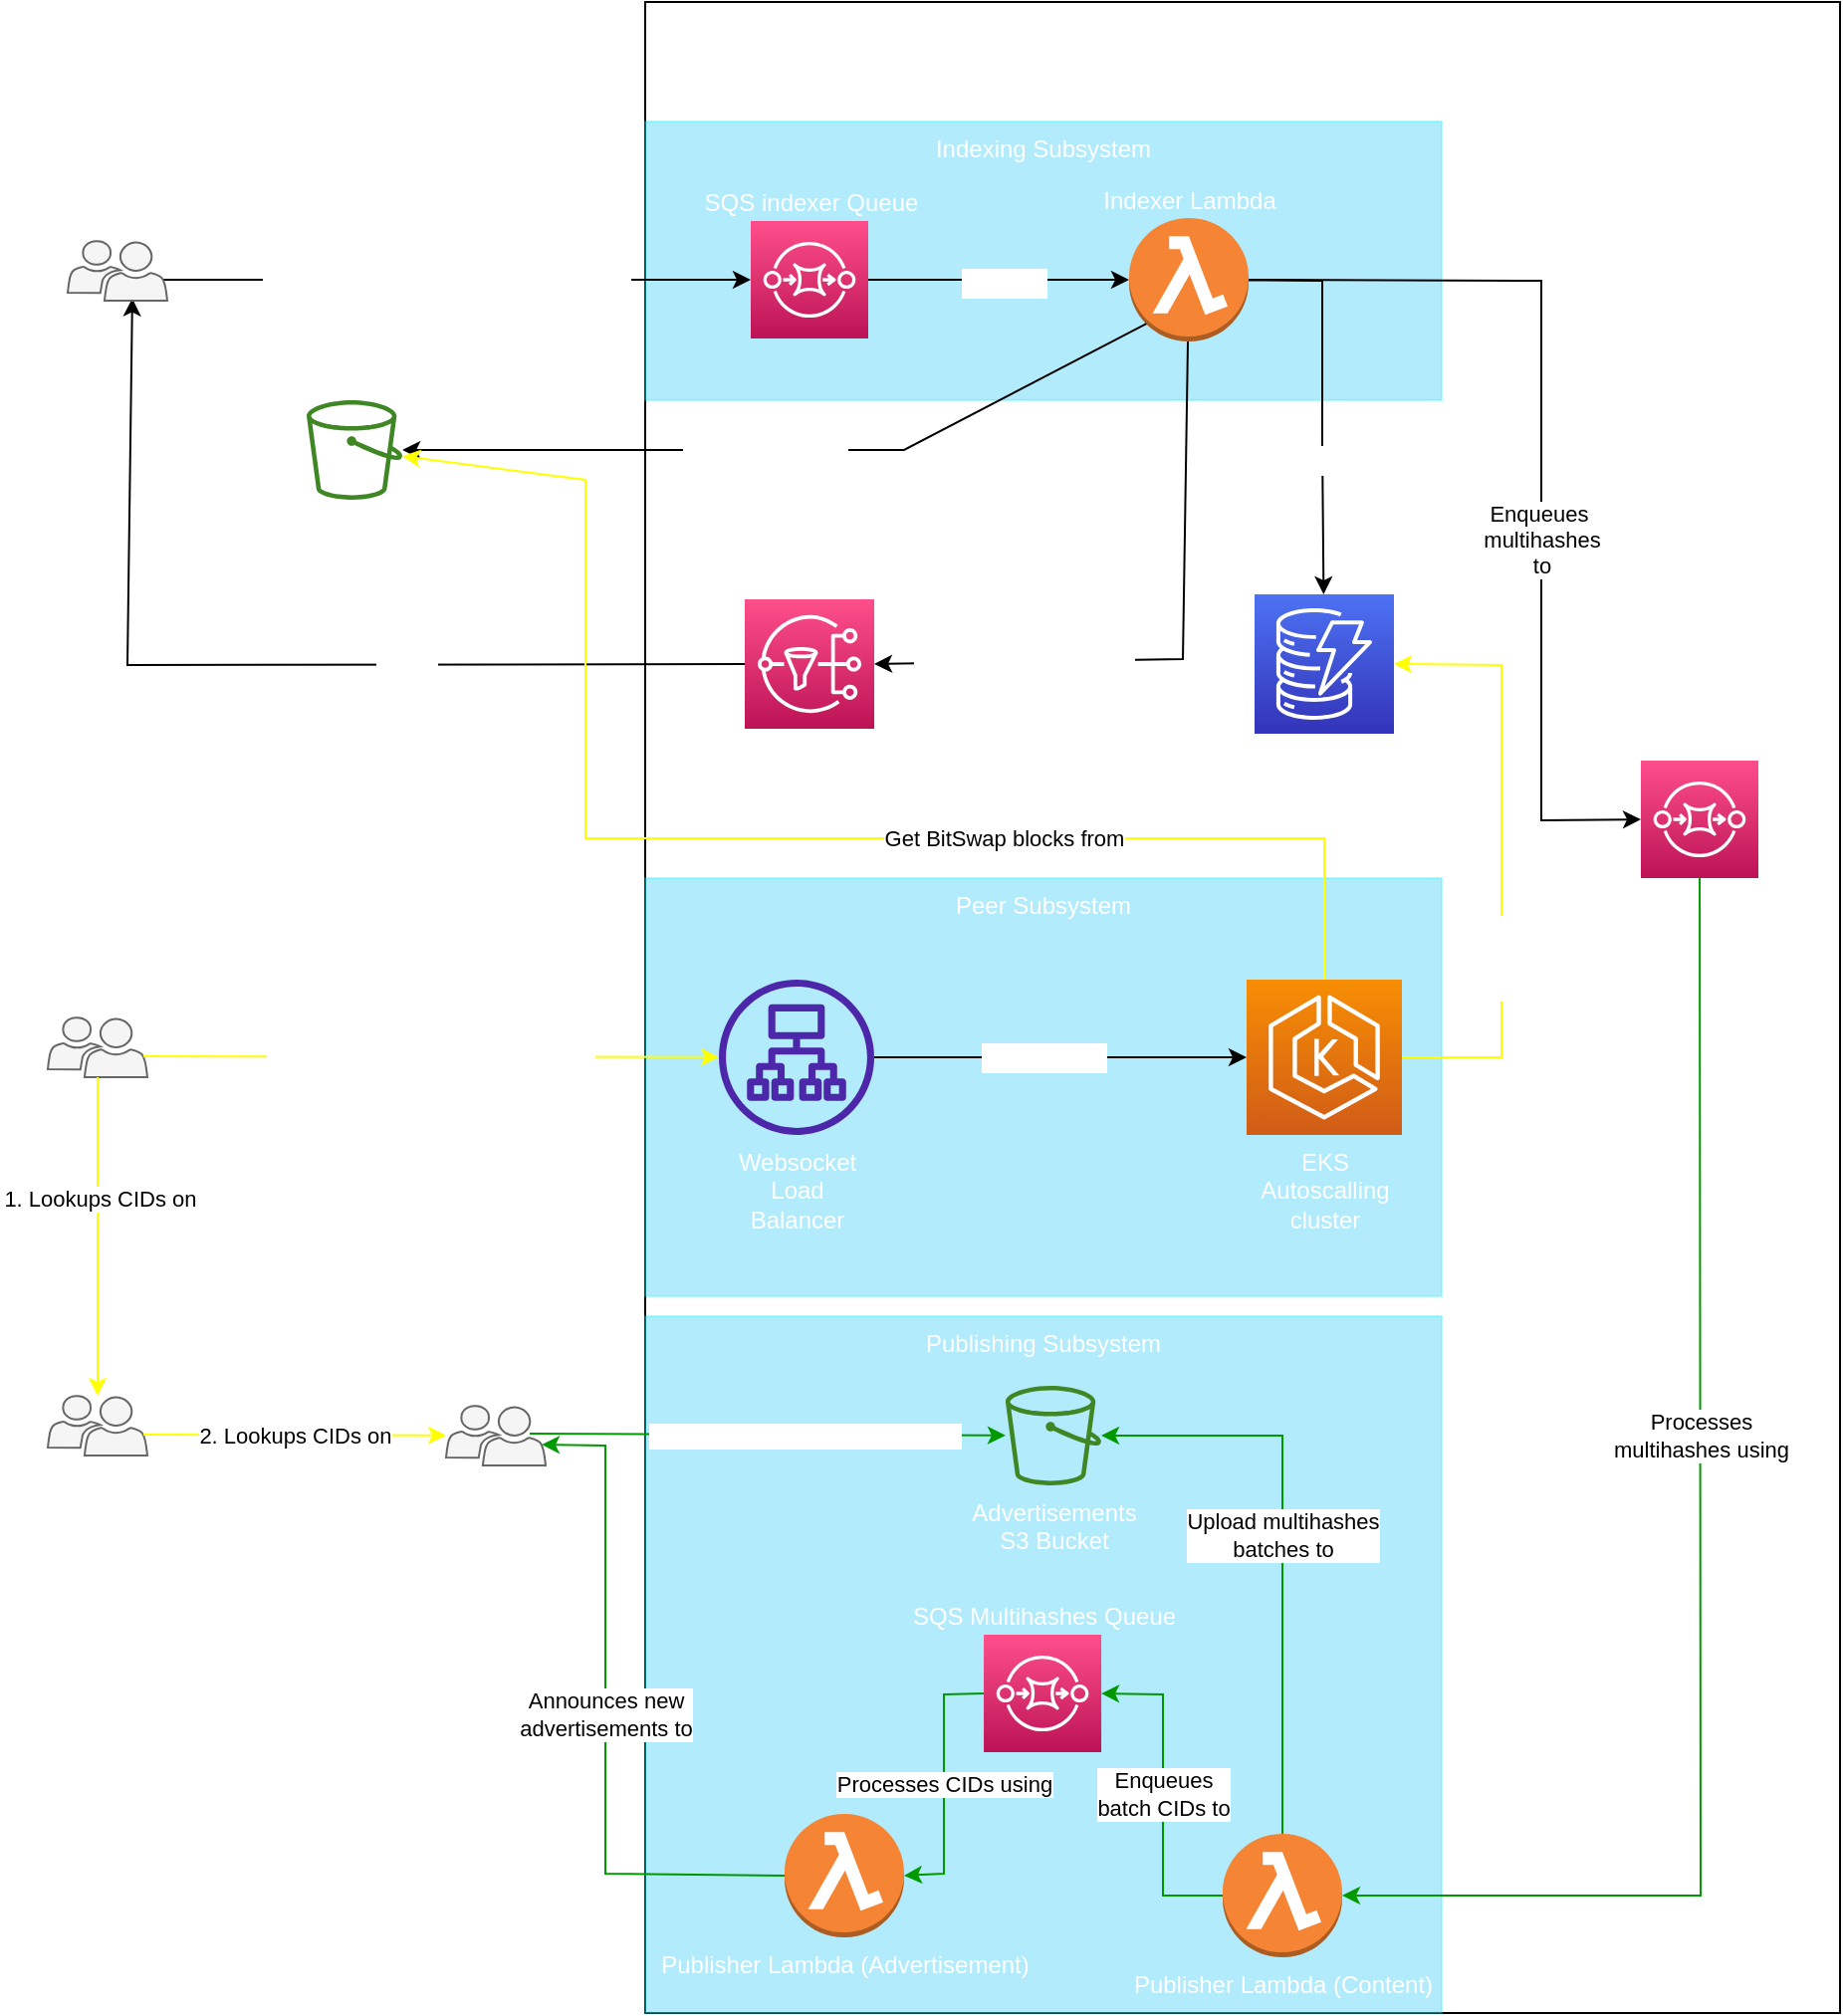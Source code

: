 <mxfile version="20.0.4" type="google"><diagram id="82UUxQ2cYCTrod3fqb_H" name="complete"><mxGraphModel grid="1" page="1" gridSize="10" guides="1" tooltips="1" connect="1" arrows="1" fold="1" pageScale="1" pageWidth="850" pageHeight="1100" math="0" shadow="0"><root><mxCell id="0"/><mxCell id="1" parent="0"/><mxCell id="AszB4uQZU4X5c64NIyTb-7" value="Elastic IPFS" style="rounded=0;whiteSpace=wrap;html=1;fontColor=#FFFFFF;verticalAlign=top;fontSize=28;" vertex="1" parent="1"><mxGeometry x="330" y="20" width="600" height="1010" as="geometry"/></mxCell><mxCell id="AszB4uQZU4X5c64NIyTb-2" value="IPFS Peer (Client)" style="sketch=0;pointerEvents=1;shadow=0;dashed=0;html=1;strokeColor=#666666;labelPosition=center;verticalLabelPosition=top;verticalAlign=bottom;align=center;fillColor=#f5f5f5;shape=mxgraph.mscae.intune.user_group;fontColor=#FFFFFF;" vertex="1" parent="1"><mxGeometry x="30" y="530" width="50" height="30" as="geometry"/></mxCell><mxCell id="AszB4uQZU4X5c64NIyTb-3" value="ProtocolLabs&lt;br&gt;Hydra Nodes" style="sketch=0;pointerEvents=1;shadow=0;dashed=0;html=1;strokeColor=#666666;labelPosition=center;verticalLabelPosition=bottom;verticalAlign=top;align=center;fillColor=#f5f5f5;shape=mxgraph.mscae.intune.user_group;fontColor=#FFFFFF;" vertex="1" parent="1"><mxGeometry x="30" y="720" width="50" height="30" as="geometry"/></mxCell><mxCell id="AszB4uQZU4X5c64NIyTb-8" value="&lt;font color=&quot;#ffffff&quot; style=&quot;font-size: 12px;&quot;&gt;Indexing Subsystem&lt;/font&gt;" style="rounded=0;whiteSpace=wrap;html=1;fontSize=12;fontColor=#66FFFF;strokeColor=#00FFFF;verticalAlign=top;align=center;fillColor=#00BEF2;opacity=30;" vertex="1" parent="1"><mxGeometry x="330" y="80" width="400" height="140" as="geometry"/></mxCell><mxCell id="AszB4uQZU4X5c64NIyTb-6" value="SQS indexer Queue" style="sketch=0;points=[[0,0,0],[0.25,0,0],[0.5,0,0],[0.75,0,0],[1,0,0],[0,1,0],[0.25,1,0],[0.5,1,0],[0.75,1,0],[1,1,0],[0,0.25,0],[0,0.5,0],[0,0.75,0],[1,0.25,0],[1,0.5,0],[1,0.75,0]];outlineConnect=0;fontColor=#FFFFFF;gradientColor=#FF4F8B;gradientDirection=north;fillColor=#BC1356;strokeColor=#ffffff;dashed=0;verticalLabelPosition=top;verticalAlign=bottom;align=center;html=1;fontSize=12;fontStyle=0;aspect=fixed;shape=mxgraph.aws4.resourceIcon;resIcon=mxgraph.aws4.sqs;labelPosition=center;" vertex="1" parent="1"><mxGeometry x="383" y="130" width="59" height="59" as="geometry"/></mxCell><mxCell id="AszB4uQZU4X5c64NIyTb-9" value="Indexer Lambda" style="outlineConnect=0;dashed=0;verticalLabelPosition=top;verticalAlign=bottom;align=center;html=1;shape=mxgraph.aws3.lambda_function;fillColor=#F58534;gradientColor=none;fontSize=12;fontColor=#FFFFFF;strokeColor=#00FFFF;labelPosition=center;" vertex="1" parent="1"><mxGeometry x="573" y="128.5" width="60" height="62" as="geometry"/></mxCell><mxCell id="AszB4uQZU4X5c64NIyTb-10" value="Sends message with CAR location" style="endArrow=classic;html=1;rounded=0;fontSize=12;fontColor=#FFFFFF;exitX=0.96;exitY=0.65;exitDx=0;exitDy=0;exitPerimeter=0;" edge="1" parent="1" source="AszB4uQZU4X5c64NIyTb-16" target="AszB4uQZU4X5c64NIyTb-6"><mxGeometry x="-0.037" width="50" height="50" relative="1" as="geometry"><mxPoint x="120" y="160" as="sourcePoint"/><mxPoint x="223" y="80" as="targetPoint"/><mxPoint as="offset"/></mxGeometry></mxCell><mxCell id="AszB4uQZU4X5c64NIyTb-11" value="S3 bucket&lt;br&gt;&amp;nbsp;containing &lt;br&gt;CAR files" style="sketch=0;outlineConnect=0;fontColor=#FFFFFF;gradientColor=none;fillColor=#3F8624;strokeColor=none;dashed=0;verticalLabelPosition=bottom;verticalAlign=top;align=center;html=1;fontSize=12;fontStyle=0;aspect=fixed;pointerEvents=1;shape=mxgraph.aws4.bucket;" vertex="1" parent="1"><mxGeometry x="160" y="220" width="48.07" height="50" as="geometry"/></mxCell><mxCell id="AszB4uQZU4X5c64NIyTb-12" value="Notification Topics" style="sketch=0;points=[[0,0,0],[0.25,0,0],[0.5,0,0],[0.75,0,0],[1,0,0],[0,1,0],[0.25,1,0],[0.5,1,0],[0.75,1,0],[1,1,0],[0,0.25,0],[0,0.5,0],[0,0.75,0],[1,0.25,0],[1,0.5,0],[1,0.75,0]];outlineConnect=0;fontColor=#FFFFFF;gradientColor=#FF4F8B;gradientDirection=north;fillColor=#BC1356;strokeColor=#ffffff;dashed=0;verticalLabelPosition=bottom;verticalAlign=top;align=center;html=1;fontSize=12;fontStyle=0;aspect=fixed;shape=mxgraph.aws4.resourceIcon;resIcon=mxgraph.aws4.sns;" vertex="1" parent="1"><mxGeometry x="380" y="320" width="65" height="65" as="geometry"/></mxCell><mxCell id="AszB4uQZU4X5c64NIyTb-13" value="Event has happened" style="endArrow=classic;html=1;rounded=0;fontSize=12;fontColor=#FFFFFF;entryX=1;entryY=0.5;entryDx=0;entryDy=0;entryPerimeter=0;" edge="1" parent="1" source="AszB4uQZU4X5c64NIyTb-9" target="AszB4uQZU4X5c64NIyTb-12"><mxGeometry x="0.523" y="-1" width="50" height="50" relative="1" as="geometry"><mxPoint x="493" y="440" as="sourcePoint"/><mxPoint x="543" y="390" as="targetPoint"/><Array as="points"><mxPoint x="600" y="350"/></Array><mxPoint as="offset"/></mxGeometry></mxCell><mxCell id="AszB4uQZU4X5c64NIyTb-14" value="Notify" style="endArrow=classic;html=1;rounded=0;fontSize=12;fontColor=#FFFFFF;exitX=0;exitY=0.5;exitDx=0;exitDy=0;exitPerimeter=0;entryX=0.649;entryY=0.962;entryDx=0;entryDy=0;entryPerimeter=0;" edge="1" parent="1" source="AszB4uQZU4X5c64NIyTb-12" target="AszB4uQZU4X5c64NIyTb-16"><mxGeometry x="-0.312" width="50" height="50" relative="1" as="geometry"><mxPoint x="213" y="340" as="sourcePoint"/><mxPoint x="10" y="220" as="targetPoint"/><Array as="points"><mxPoint x="70" y="353"/></Array><mxPoint as="offset"/></mxGeometry></mxCell><mxCell id="AszB4uQZU4X5c64NIyTb-16" value="E-IPFS Client" style="sketch=0;pointerEvents=1;shadow=0;dashed=0;html=1;strokeColor=#666666;labelPosition=center;verticalLabelPosition=top;verticalAlign=bottom;align=center;fillColor=#f5f5f5;shape=mxgraph.mscae.intune.user_group;fontColor=#FFFFFF;" vertex="1" parent="1"><mxGeometry x="40" y="140" width="50" height="30" as="geometry"/></mxCell><mxCell id="AszB4uQZU4X5c64NIyTb-19" value="Triggers" style="endArrow=classic;html=1;rounded=0;fontSize=12;fontColor=#FFFFFF;entryX=0;entryY=0.5;entryDx=0;entryDy=0;entryPerimeter=0;labelBackgroundColor=default;" edge="1" parent="1" source="AszB4uQZU4X5c64NIyTb-6" target="AszB4uQZU4X5c64NIyTb-9"><mxGeometry x="0.038" width="50" height="50" relative="1" as="geometry"><mxPoint x="560" y="200" as="sourcePoint"/><mxPoint x="610" y="150" as="targetPoint"/><mxPoint y="1" as="offset"/></mxGeometry></mxCell><mxCell id="AszB4uQZU4X5c64NIyTb-20" value="Reads CAR file" style="endArrow=classic;html=1;rounded=0;fontSize=12;fontColor=#FFFFFF;exitX=0.145;exitY=0.855;exitDx=0;exitDy=0;exitPerimeter=0;" edge="1" parent="1" source="AszB4uQZU4X5c64NIyTb-9" target="AszB4uQZU4X5c64NIyTb-11"><mxGeometry x="0.065" width="50" height="50" relative="1" as="geometry"><mxPoint x="220" y="560" as="sourcePoint"/><mxPoint x="270" y="510" as="targetPoint"/><Array as="points"><mxPoint x="460" y="245"/></Array><mxPoint as="offset"/></mxGeometry></mxCell><mxCell id="AszB4uQZU4X5c64NIyTb-22" value="&lt;font color=&quot;#ffffff&quot;&gt;DynamoDB tables with CIDs, &lt;br&gt;CAR location and block position&lt;br&gt;&lt;br&gt;&lt;br&gt;&lt;/font&gt;" style="sketch=0;points=[[0,0,0],[0.25,0,0],[0.5,0,0],[0.75,0,0],[1,0,0],[0,1,0],[0.25,1,0],[0.5,1,0],[0.75,1,0],[1,1,0],[0,0.25,0],[0,0.5,0],[0,0.75,0],[1,0.25,0],[1,0.5,0],[1,0.75,0]];outlineConnect=0;fontColor=#232F3E;gradientColor=#4D72F3;gradientDirection=north;fillColor=#3334B9;strokeColor=#ffffff;dashed=0;verticalLabelPosition=bottom;verticalAlign=top;align=center;html=1;fontSize=12;fontStyle=0;aspect=fixed;shape=mxgraph.aws4.resourceIcon;resIcon=mxgraph.aws4.dynamodb;" vertex="1" parent="1"><mxGeometry x="636" y="317.5" width="70" height="70" as="geometry"/></mxCell><mxCell id="AszB4uQZU4X5c64NIyTb-24" value="Indexes blocks to" style="endArrow=classic;html=1;rounded=0;fontSize=12;fontColor=#FFFFFF;" edge="1" parent="1" source="AszB4uQZU4X5c64NIyTb-9" target="AszB4uQZU4X5c64NIyTb-22"><mxGeometry x="0.306" width="50" height="50" relative="1" as="geometry"><mxPoint x="630" y="160" as="sourcePoint"/><mxPoint x="800" y="170" as="targetPoint"/><Array as="points"><mxPoint x="670" y="160"/><mxPoint x="670" y="200"/><mxPoint x="670" y="240"/></Array><mxPoint as="offset"/></mxGeometry></mxCell><mxCell id="AszB4uQZU4X5c64NIyTb-25" value="&lt;font color=&quot;#ffffff&quot; style=&quot;font-size: 12px;&quot;&gt;Peer&amp;nbsp;Subsystem&lt;/font&gt;" style="rounded=0;whiteSpace=wrap;html=1;fontSize=12;fontColor=#66FFFF;strokeColor=#00FFFF;verticalAlign=top;align=center;fillColor=#00BEF2;opacity=30;" vertex="1" parent="1"><mxGeometry x="330" y="460" width="400" height="210" as="geometry"/></mxCell><mxCell id="AszB4uQZU4X5c64NIyTb-26" value="&lt;font color=&quot;#ffffff&quot;&gt;EKS &lt;br&gt;Autoscalling &lt;br&gt;cluster&lt;/font&gt;" style="sketch=0;points=[[0,0,0],[0.25,0,0],[0.5,0,0],[0.75,0,0],[1,0,0],[0,1,0],[0.25,1,0],[0.5,1,0],[0.75,1,0],[1,1,0],[0,0.25,0],[0,0.5,0],[0,0.75,0],[1,0.25,0],[1,0.5,0],[1,0.75,0]];outlineConnect=0;fontColor=#232F3E;gradientColor=#F78E04;gradientDirection=north;fillColor=#D05C17;strokeColor=#ffffff;dashed=0;verticalLabelPosition=bottom;verticalAlign=top;align=center;html=1;fontSize=12;fontStyle=0;aspect=fixed;shape=mxgraph.aws4.resourceIcon;resIcon=mxgraph.aws4.eks;" vertex="1" parent="1"><mxGeometry x="632" y="511" width="78" height="78" as="geometry"/></mxCell><mxCell id="AszB4uQZU4X5c64NIyTb-27" value="&lt;font color=&quot;#ffffff&quot;&gt;Websocket &lt;br&gt;Load &lt;br&gt;Balancer&lt;/font&gt;" style="sketch=0;outlineConnect=0;fontColor=#232F3E;gradientColor=none;fillColor=#4D27AA;strokeColor=none;dashed=0;verticalLabelPosition=bottom;verticalAlign=top;align=center;html=1;fontSize=12;fontStyle=0;aspect=fixed;pointerEvents=1;shape=mxgraph.aws4.application_load_balancer;" vertex="1" parent="1"><mxGeometry x="367" y="511" width="78" height="78" as="geometry"/></mxCell><mxCell id="AszB4uQZU4X5c64NIyTb-28" value="3. Receives Bitswap Data from" style="endArrow=classic;html=1;rounded=0;fontSize=12;fontColor=#FFFFFF;exitX=0.96;exitY=0.65;exitDx=0;exitDy=0;exitPerimeter=0;strokeColor=#FFFF00;" edge="1" parent="1" source="AszB4uQZU4X5c64NIyTb-2" target="AszB4uQZU4X5c64NIyTb-27"><mxGeometry width="50" height="50" relative="1" as="geometry"><mxPoint x="190" y="590" as="sourcePoint"/><mxPoint x="240" y="540" as="targetPoint"/></mxGeometry></mxCell><mxCell id="AszB4uQZU4X5c64NIyTb-29" value="Forwards to" style="endArrow=classic;html=1;rounded=0;fontSize=12;fontColor=#FFFFFF;entryX=0;entryY=0.5;entryDx=0;entryDy=0;entryPerimeter=0;labelBackgroundColor=default;" edge="1" parent="1" source="AszB4uQZU4X5c64NIyTb-27" target="AszB4uQZU4X5c64NIyTb-26"><mxGeometry x="-0.091" width="50" height="50" relative="1" as="geometry"><mxPoint x="530" y="610" as="sourcePoint"/><mxPoint x="580" y="560" as="targetPoint"/><mxPoint as="offset"/></mxGeometry></mxCell><mxCell id="AszB4uQZU4X5c64NIyTb-32" value="Lookups&lt;br&gt;CIDs&lt;br&gt;from" style="endArrow=classic;html=1;rounded=0;fontSize=12;fontColor=#FFFFFF;entryX=1;entryY=0.5;entryDx=0;entryDy=0;entryPerimeter=0;exitX=1;exitY=0.5;exitDx=0;exitDy=0;exitPerimeter=0;strokeColor=#FFFF00;" edge="1" parent="1" source="AszB4uQZU4X5c64NIyTb-26" target="AszB4uQZU4X5c64NIyTb-22"><mxGeometry x="-0.336" width="50" height="50" relative="1" as="geometry"><mxPoint x="750" y="580" as="sourcePoint"/><mxPoint x="800" y="530" as="targetPoint"/><Array as="points"><mxPoint x="760" y="550"/><mxPoint x="760" y="353"/></Array><mxPoint as="offset"/></mxGeometry></mxCell><mxCell id="REqFB8CJjCHantLfh2Ih-1" value="" style="endArrow=classic;html=1;rounded=0;entryX=0.5;entryY=0;entryDx=0;entryDy=0;entryPerimeter=0;strokeColor=#FFFF00;" edge="1" parent="1" source="AszB4uQZU4X5c64NIyTb-2" target="AszB4uQZU4X5c64NIyTb-3"><mxGeometry width="50" height="50" relative="1" as="geometry"><mxPoint x="70" y="710" as="sourcePoint"/><mxPoint x="120" y="660" as="targetPoint"/></mxGeometry></mxCell><mxCell id="REqFB8CJjCHantLfh2Ih-2" value="1. Lookups CIDs on" style="edgeLabel;html=1;align=center;verticalAlign=middle;resizable=0;points=[];" connectable="0" vertex="1" parent="REqFB8CJjCHantLfh2Ih-1"><mxGeometry x="-0.237" y="1" relative="1" as="geometry"><mxPoint as="offset"/></mxGeometry></mxCell><mxCell id="REqFB8CJjCHantLfh2Ih-3" value="2. Lookups CIDs on" style="endArrow=classic;html=1;rounded=0;exitX=0.96;exitY=0.65;exitDx=0;exitDy=0;exitPerimeter=0;strokeColor=#FFFF00;" edge="1" parent="1" source="AszB4uQZU4X5c64NIyTb-3" target="REqFB8CJjCHantLfh2Ih-5"><mxGeometry width="50" height="50" relative="1" as="geometry"><mxPoint x="90" y="660" as="sourcePoint"/><mxPoint x="182.5" y="740" as="targetPoint"/></mxGeometry></mxCell><mxCell id="REqFB8CJjCHantLfh2Ih-5" value="ProtocolLabs&lt;br&gt;Indexer Nodes" style="sketch=0;pointerEvents=1;shadow=0;dashed=0;html=1;strokeColor=#666666;labelPosition=center;verticalLabelPosition=bottom;verticalAlign=top;align=center;fillColor=#f5f5f5;shape=mxgraph.mscae.intune.user_group;fontColor=#FFFFFF;" vertex="1" parent="1"><mxGeometry x="230" y="725" width="50" height="30" as="geometry"/></mxCell><mxCell id="4qaevrUfFue72hI-5P1a-1" value="Get BitSwap blocks from" style="endArrow=classic;html=1;rounded=0;exitX=0.5;exitY=0;exitDx=0;exitDy=0;exitPerimeter=0;strokeColor=#FFFF00;" edge="1" parent="1" source="AszB4uQZU4X5c64NIyTb-26" target="AszB4uQZU4X5c64NIyTb-11"><mxGeometry x="-0.351" width="50" height="50" relative="1" as="geometry"><mxPoint x="240" y="450" as="sourcePoint"/><mxPoint x="290" y="400" as="targetPoint"/><Array as="points"><mxPoint x="671" y="440"/><mxPoint x="300" y="440"/><mxPoint x="300" y="260"/></Array><mxPoint as="offset"/></mxGeometry></mxCell><mxCell id="WzJWXqz6BHtvKv0ryzRK-1" value="SQS Multihashes Queue" style="sketch=0;points=[[0,0,0],[0.25,0,0],[0.5,0,0],[0.75,0,0],[1,0,0],[0,1,0],[0.25,1,0],[0.5,1,0],[0.75,1,0],[1,1,0],[0,0.25,0],[0,0.5,0],[0,0.75,0],[1,0.25,0],[1,0.5,0],[1,0.75,0]];outlineConnect=0;fontColor=#FFFFFF;gradientColor=#FF4F8B;gradientDirection=north;fillColor=#BC1356;strokeColor=#ffffff;dashed=0;verticalLabelPosition=top;verticalAlign=bottom;align=center;html=1;fontSize=12;fontStyle=0;aspect=fixed;shape=mxgraph.aws4.resourceIcon;resIcon=mxgraph.aws4.sqs;labelPosition=center;" vertex="1" parent="1"><mxGeometry x="830" y="401" width="59" height="59" as="geometry"/></mxCell><mxCell id="WzJWXqz6BHtvKv0ryzRK-6" value="&lt;font color=&quot;#ffffff&quot; style=&quot;font-size: 12px;&quot;&gt;Publishing Subsystem&lt;/font&gt;" style="rounded=0;whiteSpace=wrap;html=1;fontSize=12;fontColor=#66FFFF;strokeColor=#00FFFF;verticalAlign=top;align=center;fillColor=#00BEF2;opacity=30;" vertex="1" parent="1"><mxGeometry x="330" y="680" width="400" height="350" as="geometry"/></mxCell><mxCell id="WzJWXqz6BHtvKv0ryzRK-2" value="Publisher Lambda (Content)" style="outlineConnect=0;dashed=0;verticalLabelPosition=bottom;verticalAlign=top;align=center;html=1;shape=mxgraph.aws3.lambda_function;fillColor=#F58534;gradientColor=none;fontSize=12;fontColor=#FFFFFF;strokeColor=#00FFFF;labelPosition=center;" vertex="1" parent="1"><mxGeometry x="620" y="940" width="60" height="62" as="geometry"/></mxCell><mxCell id="WzJWXqz6BHtvKv0ryzRK-3" value="Publisher Lambda (Advertisement)" style="outlineConnect=0;dashed=0;verticalLabelPosition=bottom;verticalAlign=top;align=center;html=1;shape=mxgraph.aws3.lambda_function;fillColor=#F58534;gradientColor=none;fontSize=12;fontColor=#FFFFFF;strokeColor=#00FFFF;labelPosition=center;" vertex="1" parent="1"><mxGeometry x="400" y="930" width="60" height="62" as="geometry"/></mxCell><mxCell id="WzJWXqz6BHtvKv0ryzRK-4" value="SQS Multihashes Queue" style="sketch=0;points=[[0,0,0],[0.25,0,0],[0.5,0,0],[0.75,0,0],[1,0,0],[0,1,0],[0.25,1,0],[0.5,1,0],[0.75,1,0],[1,1,0],[0,0.25,0],[0,0.5,0],[0,0.75,0],[1,0.25,0],[1,0.5,0],[1,0.75,0]];outlineConnect=0;fontColor=#FFFFFF;gradientColor=#FF4F8B;gradientDirection=north;fillColor=#BC1356;strokeColor=#ffffff;dashed=0;verticalLabelPosition=top;verticalAlign=bottom;align=center;html=1;fontSize=12;fontStyle=0;aspect=fixed;shape=mxgraph.aws4.resourceIcon;resIcon=mxgraph.aws4.sqs;labelPosition=center;" vertex="1" parent="1"><mxGeometry x="500.03" y="840" width="59" height="59" as="geometry"/></mxCell><mxCell id="WzJWXqz6BHtvKv0ryzRK-5" value="Advertisements &lt;br&gt;S3 Bucket" style="sketch=0;outlineConnect=0;fontColor=#FFFFFF;gradientColor=none;fillColor=#3F8624;strokeColor=none;dashed=0;verticalLabelPosition=bottom;verticalAlign=top;align=center;html=1;fontSize=12;fontStyle=0;aspect=fixed;pointerEvents=1;shape=mxgraph.aws4.bucket;" vertex="1" parent="1"><mxGeometry x="510.96" y="715" width="48.07" height="50" as="geometry"/></mxCell><mxCell id="WzJWXqz6BHtvKv0ryzRK-7" value="Enqueues&amp;nbsp;&lt;br&gt;multihashes&lt;br&gt;to" style="endArrow=classic;html=1;rounded=0;exitX=1;exitY=0.5;exitDx=0;exitDy=0;exitPerimeter=0;entryX=0;entryY=0.5;entryDx=0;entryDy=0;entryPerimeter=0;" edge="1" parent="1" source="AszB4uQZU4X5c64NIyTb-9" target="WzJWXqz6BHtvKv0ryzRK-1"><mxGeometry x="0.184" width="50" height="50" relative="1" as="geometry"><mxPoint x="980" y="360" as="sourcePoint"/><mxPoint x="1030" y="310" as="targetPoint"/><Array as="points"><mxPoint x="780" y="160"/><mxPoint x="780" y="431"/></Array><mxPoint as="offset"/></mxGeometry></mxCell><mxCell id="WzJWXqz6BHtvKv0ryzRK-8" value="Processes &lt;br&gt;multihashes using" style="endArrow=classic;html=1;rounded=0;entryX=1;entryY=0.5;entryDx=0;entryDy=0;entryPerimeter=0;strokeColor=#009900;" edge="1" parent="1" source="WzJWXqz6BHtvKv0ryzRK-1" target="WzJWXqz6BHtvKv0ryzRK-2"><mxGeometry x="-0.19" width="50" height="50" relative="1" as="geometry"><mxPoint x="740" y="820" as="sourcePoint"/><mxPoint x="790" y="770" as="targetPoint"/><Array as="points"><mxPoint x="860" y="971"/></Array><mxPoint as="offset"/></mxGeometry></mxCell><mxCell id="WzJWXqz6BHtvKv0ryzRK-9" value="Upload multihashes&lt;br&gt;batches to" style="endArrow=classic;html=1;rounded=0;labelBackgroundColor=default;exitX=0.5;exitY=0;exitDx=0;exitDy=0;exitPerimeter=0;strokeColor=#009900;" edge="1" parent="1" source="WzJWXqz6BHtvKv0ryzRK-2" target="WzJWXqz6BHtvKv0ryzRK-5"><mxGeometry x="0.031" width="50" height="50" relative="1" as="geometry"><mxPoint x="590" y="820" as="sourcePoint"/><mxPoint x="640" y="770" as="targetPoint"/><Array as="points"><mxPoint x="650" y="740"/></Array><mxPoint as="offset"/></mxGeometry></mxCell><mxCell id="WzJWXqz6BHtvKv0ryzRK-10" value="Enqueues&lt;br&gt;batch CIDs to" style="endArrow=classic;html=1;rounded=0;labelBackgroundColor=default;entryX=1;entryY=0.5;entryDx=0;entryDy=0;entryPerimeter=0;strokeColor=#009900;" edge="1" parent="1" source="WzJWXqz6BHtvKv0ryzRK-2" target="WzJWXqz6BHtvKv0ryzRK-4"><mxGeometry width="50" height="50" relative="1" as="geometry"><mxPoint x="550" y="960" as="sourcePoint"/><mxPoint x="600" y="910" as="targetPoint"/><Array as="points"><mxPoint x="590" y="971"/><mxPoint x="590" y="870"/></Array></mxGeometry></mxCell><mxCell id="WzJWXqz6BHtvKv0ryzRK-11" value="Processes CIDs using" style="endArrow=classic;html=1;rounded=0;labelBackgroundColor=default;exitX=0;exitY=0.5;exitDx=0;exitDy=0;exitPerimeter=0;entryX=1;entryY=0.5;entryDx=0;entryDy=0;entryPerimeter=0;strokeColor=#009900;" edge="1" parent="1" source="WzJWXqz6BHtvKv0ryzRK-4" target="WzJWXqz6BHtvKv0ryzRK-3"><mxGeometry width="50" height="50" relative="1" as="geometry"><mxPoint x="390" y="960" as="sourcePoint"/><mxPoint x="440" y="910" as="targetPoint"/><Array as="points"><mxPoint x="480" y="870"/><mxPoint x="480" y="960"/></Array></mxGeometry></mxCell><mxCell id="WzJWXqz6BHtvKv0ryzRK-12" value="Announces new &lt;br&gt;advertisements to" style="endArrow=classic;html=1;rounded=0;labelBackgroundColor=default;entryX=0.96;entryY=0.65;entryDx=0;entryDy=0;entryPerimeter=0;exitX=0;exitY=0.5;exitDx=0;exitDy=0;exitPerimeter=0;strokeColor=#009900;" edge="1" parent="1" source="WzJWXqz6BHtvKv0ryzRK-3" target="REqFB8CJjCHantLfh2Ih-5"><mxGeometry x="0.009" width="50" height="50" relative="1" as="geometry"><mxPoint x="360" y="950" as="sourcePoint"/><mxPoint x="410" y="900" as="targetPoint"/><Array as="points"><mxPoint x="310" y="960"/><mxPoint x="310" y="745"/></Array><mxPoint as="offset"/></mxGeometry></mxCell><mxCell id="WzJWXqz6BHtvKv0ryzRK-13" value="&lt;font color=&quot;#ffffff&quot;&gt;Downloads advertisements from&lt;/font&gt;" style="endArrow=classic;html=1;rounded=0;labelBackgroundColor=default;fontColor=#000000;exitX=0.84;exitY=0.467;exitDx=0;exitDy=0;exitPerimeter=0;strokeColor=#009900;" edge="1" parent="1" source="REqFB8CJjCHantLfh2Ih-5" target="WzJWXqz6BHtvKv0ryzRK-5"><mxGeometry x="0.155" width="50" height="50" relative="1" as="geometry"><mxPoint x="400" y="790" as="sourcePoint"/><mxPoint x="450" y="740" as="targetPoint"/><mxPoint as="offset"/></mxGeometry></mxCell></root></mxGraphModel></diagram></mxfile>